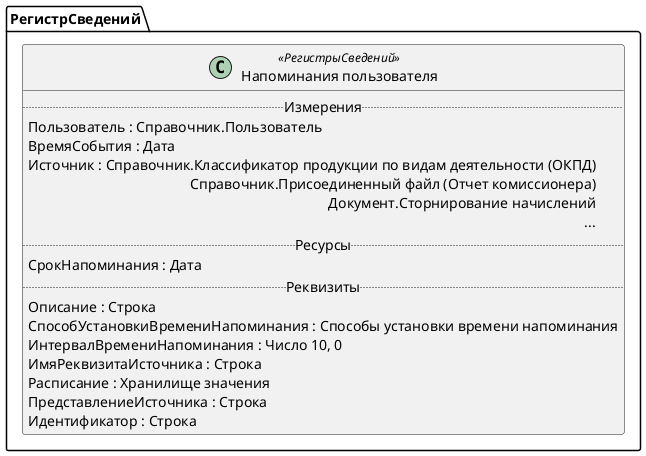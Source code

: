 ﻿@startuml НапоминанияПользователя
'!include templates.wsd
'..\include templates.wsd
class РегистрСведений.НапоминанияПользователя as "Напоминания пользователя" <<РегистрыСведений>>
{
..Измерения..
Пользователь : Справочник.Пользователь
ВремяСобытия : Дата
Источник : Справочник.Классификатор продукции по видам деятельности (ОКПД)\rСправочник.Присоединенный файл (Отчет комиссионера)\rДокумент.Сторнирование начислений\r...
..Ресурсы..
СрокНапоминания : Дата
..Реквизиты..
Описание : Строка
СпособУстановкиВремениНапоминания : Способы установки времени напоминания
ИнтервалВремениНапоминания : Число 10, 0
ИмяРеквизитаИсточника : Строка
Расписание : Хранилище значения
ПредставлениеИсточника : Строка
Идентификатор : Строка
}
@enduml

